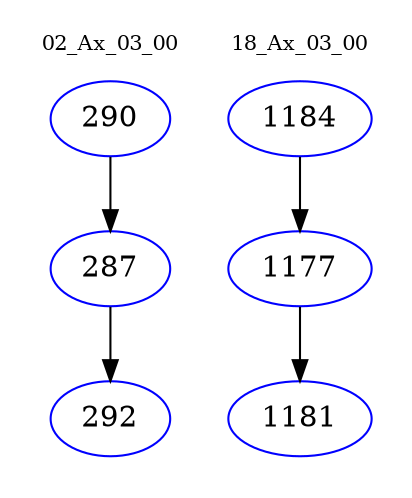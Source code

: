 digraph{
subgraph cluster_0 {
color = white
label = "02_Ax_03_00";
fontsize=10;
T0_290 [label="290", color="blue"]
T0_290 -> T0_287 [color="black"]
T0_287 [label="287", color="blue"]
T0_287 -> T0_292 [color="black"]
T0_292 [label="292", color="blue"]
}
subgraph cluster_1 {
color = white
label = "18_Ax_03_00";
fontsize=10;
T1_1184 [label="1184", color="blue"]
T1_1184 -> T1_1177 [color="black"]
T1_1177 [label="1177", color="blue"]
T1_1177 -> T1_1181 [color="black"]
T1_1181 [label="1181", color="blue"]
}
}

